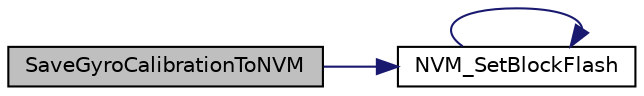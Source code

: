 digraph "SaveGyroCalibrationToNVM"
{
  edge [fontname="Helvetica",fontsize="10",labelfontname="Helvetica",labelfontsize="10"];
  node [fontname="Helvetica",fontsize="10",shape=record];
  rankdir="LR";
  Node32 [label="SaveGyroCalibrationToNVM",height=0.2,width=0.4,color="black", fillcolor="grey75", style="filled", fontcolor="black"];
  Node32 -> Node33 [color="midnightblue",fontsize="10",style="solid",fontname="Helvetica"];
  Node33 [label="NVM_SetBlockFlash",height=0.2,width=0.4,color="black", fillcolor="white", style="filled",URL="$driver___k_s_d_k___n_v_m_8c.html#ac226b4393abef43297aa13addf70f2f1"];
  Node33 -> Node33 [color="midnightblue",fontsize="10",style="solid",fontname="Helvetica"];
}
